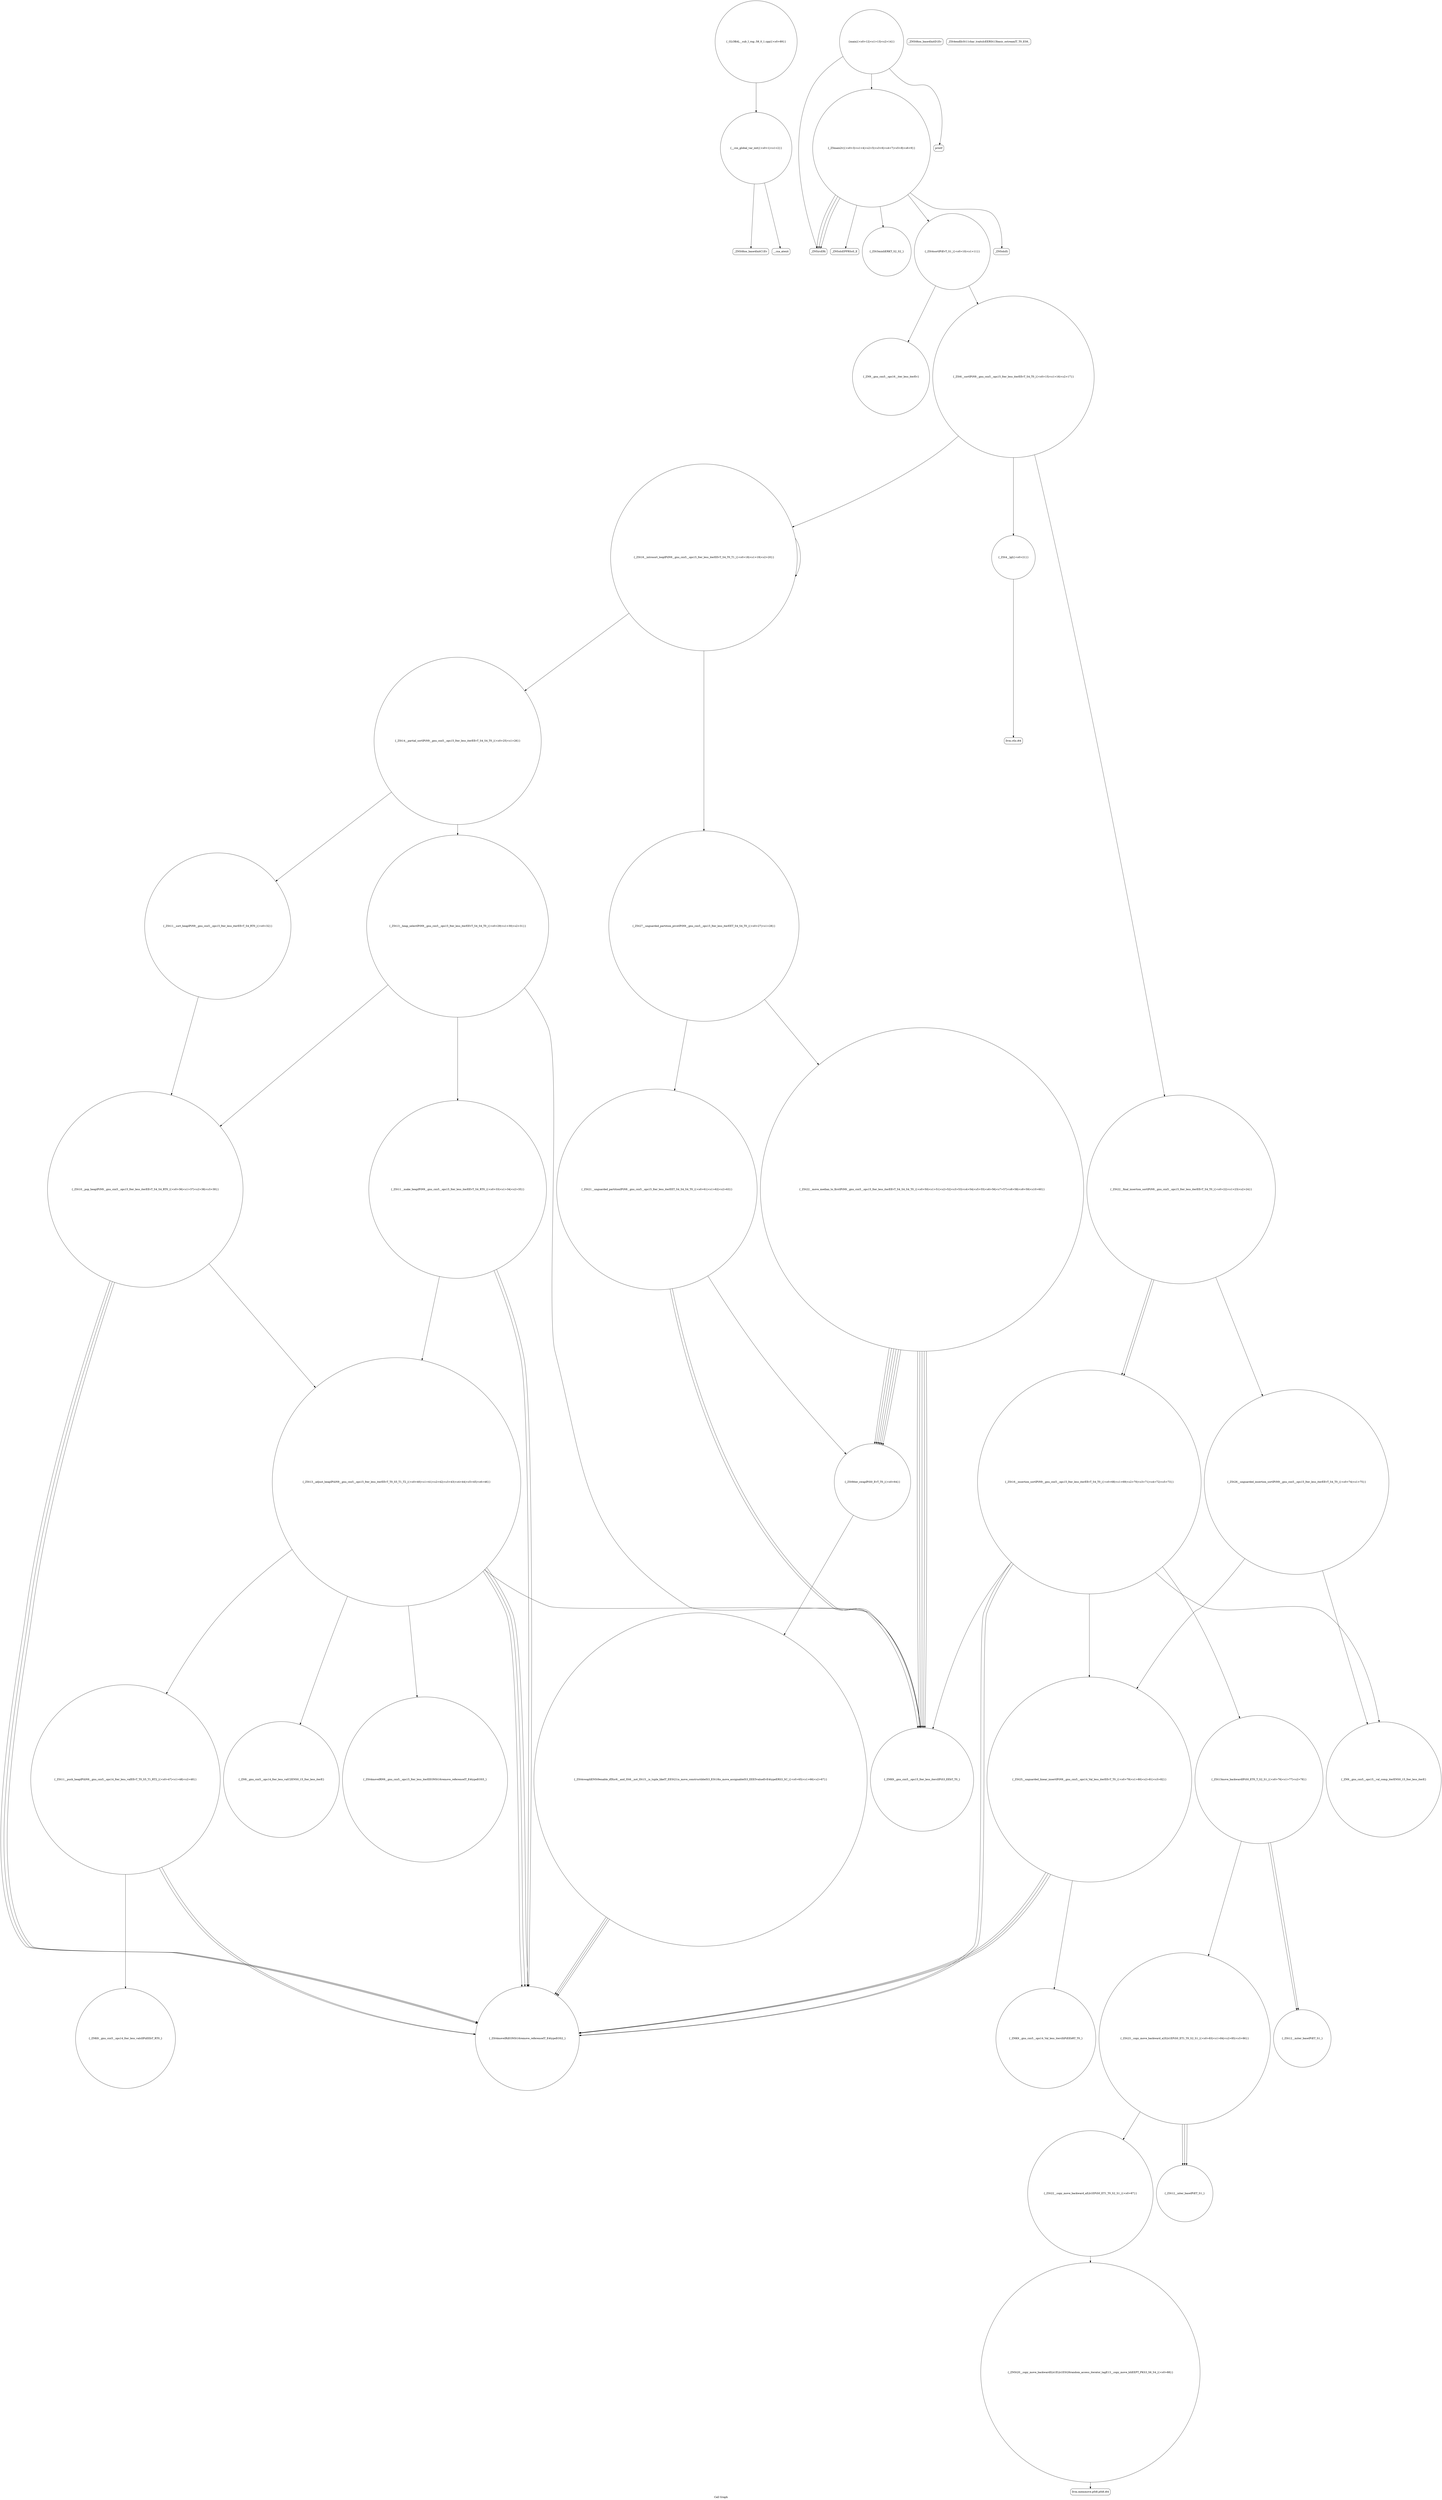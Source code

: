 digraph "Call Graph" {
	label="Call Graph";

	Node0x55e31ddcf2a0 [shape=record,shape=circle,label="{__cxx_global_var_init|{<s0>1|<s1>2}}"];
	Node0x55e31ddcf2a0:s0 -> Node0x55e31ddcf320[color=black];
	Node0x55e31ddcf2a0:s1 -> Node0x55e31ddcf420[color=black];
	Node0x55e31ddd0920 [shape=record,shape=circle,label="{_ZNSt20__copy_move_backwardILb1ELb1ESt26random_access_iterator_tagE13__copy_move_bIiEEPT_PKS3_S6_S4_|{<s0>88}}"];
	Node0x55e31ddd0920:s0 -> Node0x55e31ddd09a0[color=black];
	Node0x55e31ddcf620 [shape=record,shape=circle,label="{_ZSt3minIiERKT_S2_S2_}"];
	Node0x55e31ddcf9a0 [shape=record,shape=circle,label="{_ZN9__gnu_cxx5__ops16__iter_less_iterEv}"];
	Node0x55e31ddcfd20 [shape=record,shape=circle,label="{_ZSt11__sort_heapIPiN9__gnu_cxx5__ops15_Iter_less_iterEEvT_S4_RT0_|{<s0>32}}"];
	Node0x55e31ddcfd20:s0 -> Node0x55e31ddcfea0[color=black];
	Node0x55e31ddd00a0 [shape=record,shape=circle,label="{_ZN9__gnu_cxx5__ops14_Iter_less_valC2ENS0_15_Iter_less_iterE}"];
	Node0x55e31ddd0420 [shape=record,shape=Mrecord,label="{llvm.ctlz.i64}"];
	Node0x55e31ddd07a0 [shape=record,shape=circle,label="{_ZSt12__miter_baseIPiET_S1_}"];
	Node0x55e31ddcf4a0 [shape=record,shape=circle,label="{_Z5main2v|{<s0>3|<s1>4|<s2>5|<s3>6|<s4>7|<s5>8|<s6>9}}"];
	Node0x55e31ddcf4a0:s0 -> Node0x55e31ddcf520[color=black];
	Node0x55e31ddcf4a0:s1 -> Node0x55e31ddcf520[color=black];
	Node0x55e31ddcf4a0:s2 -> Node0x55e31ddcf520[color=black];
	Node0x55e31ddcf4a0:s3 -> Node0x55e31ddcf5a0[color=black];
	Node0x55e31ddcf4a0:s4 -> Node0x55e31ddcf620[color=black];
	Node0x55e31ddcf4a0:s5 -> Node0x55e31ddcf6a0[color=black];
	Node0x55e31ddcf4a0:s6 -> Node0x55e31ddcf720[color=black];
	Node0x55e31ddcf820 [shape=record,shape=circle,label="{main|{<s0>12|<s1>13|<s2>14}}"];
	Node0x55e31ddcf820:s0 -> Node0x55e31ddcf520[color=black];
	Node0x55e31ddcf820:s1 -> Node0x55e31ddcf8a0[color=black];
	Node0x55e31ddcf820:s2 -> Node0x55e31ddcf4a0[color=black];
	Node0x55e31ddcfba0 [shape=record,shape=circle,label="{_ZSt14__partial_sortIPiN9__gnu_cxx5__ops15_Iter_less_iterEEvT_S4_S4_T0_|{<s0>25|<s1>26}}"];
	Node0x55e31ddcfba0:s0 -> Node0x55e31ddcfca0[color=black];
	Node0x55e31ddcfba0:s1 -> Node0x55e31ddcfd20[color=black];
	Node0x55e31ddcff20 [shape=record,shape=circle,label="{_ZSt4moveIRiEONSt16remove_referenceIT_E4typeEOS2_}"];
	Node0x55e31ddd02a0 [shape=record,shape=circle,label="{_ZSt21__unguarded_partitionIPiN9__gnu_cxx5__ops15_Iter_less_iterEET_S4_S4_S4_T0_|{<s0>61|<s1>62|<s2>63}}"];
	Node0x55e31ddd02a0:s0 -> Node0x55e31ddcfe20[color=black];
	Node0x55e31ddd02a0:s1 -> Node0x55e31ddcfe20[color=black];
	Node0x55e31ddd02a0:s2 -> Node0x55e31ddd0320[color=black];
	Node0x55e31ddd0620 [shape=record,shape=circle,label="{_ZSt25__unguarded_linear_insertIPiN9__gnu_cxx5__ops14_Val_less_iterEEvT_T0_|{<s0>79|<s1>80|<s2>81|<s3>82}}"];
	Node0x55e31ddd0620:s0 -> Node0x55e31ddcff20[color=black];
	Node0x55e31ddd0620:s1 -> Node0x55e31ddd0a20[color=black];
	Node0x55e31ddd0620:s2 -> Node0x55e31ddcff20[color=black];
	Node0x55e31ddd0620:s3 -> Node0x55e31ddcff20[color=black];
	Node0x55e31ddcf320 [shape=record,shape=Mrecord,label="{_ZNSt8ios_base4InitC1Ev}"];
	Node0x55e31ddd09a0 [shape=record,shape=Mrecord,label="{llvm.memmove.p0i8.p0i8.i64}"];
	Node0x55e31ddcf6a0 [shape=record,shape=Mrecord,label="{_ZNSolsEi}"];
	Node0x55e31ddcfa20 [shape=record,shape=circle,label="{_ZSt16__introsort_loopIPilN9__gnu_cxx5__ops15_Iter_less_iterEEvT_S4_T0_T1_|{<s0>18|<s1>19|<s2>20}}"];
	Node0x55e31ddcfa20:s0 -> Node0x55e31ddcfba0[color=black];
	Node0x55e31ddcfa20:s1 -> Node0x55e31ddcfc20[color=black];
	Node0x55e31ddcfa20:s2 -> Node0x55e31ddcfa20[color=black];
	Node0x55e31ddcfda0 [shape=record,shape=circle,label="{_ZSt11__make_heapIPiN9__gnu_cxx5__ops15_Iter_less_iterEEvT_S4_RT0_|{<s0>33|<s1>34|<s2>35}}"];
	Node0x55e31ddcfda0:s0 -> Node0x55e31ddcff20[color=black];
	Node0x55e31ddcfda0:s1 -> Node0x55e31ddcff20[color=black];
	Node0x55e31ddcfda0:s2 -> Node0x55e31ddcffa0[color=black];
	Node0x55e31ddd0120 [shape=record,shape=circle,label="{_ZSt11__push_heapIPiliN9__gnu_cxx5__ops14_Iter_less_valEEvT_T0_S5_T1_RT2_|{<s0>47|<s1>48|<s2>49}}"];
	Node0x55e31ddd0120:s0 -> Node0x55e31ddd01a0[color=black];
	Node0x55e31ddd0120:s1 -> Node0x55e31ddcff20[color=black];
	Node0x55e31ddd0120:s2 -> Node0x55e31ddcff20[color=black];
	Node0x55e31ddd04a0 [shape=record,shape=circle,label="{_ZSt16__insertion_sortIPiN9__gnu_cxx5__ops15_Iter_less_iterEEvT_S4_T0_|{<s0>68|<s1>69|<s2>70|<s3>71|<s4>72|<s5>73}}"];
	Node0x55e31ddd04a0:s0 -> Node0x55e31ddcfe20[color=black];
	Node0x55e31ddd04a0:s1 -> Node0x55e31ddcff20[color=black];
	Node0x55e31ddd04a0:s2 -> Node0x55e31ddd05a0[color=black];
	Node0x55e31ddd04a0:s3 -> Node0x55e31ddcff20[color=black];
	Node0x55e31ddd04a0:s4 -> Node0x55e31ddd06a0[color=black];
	Node0x55e31ddd04a0:s5 -> Node0x55e31ddd0620[color=black];
	Node0x55e31ddd0820 [shape=record,shape=circle,label="{_ZSt22__copy_move_backward_aILb1EPiS0_ET1_T0_S2_S1_|{<s0>87}}"];
	Node0x55e31ddd0820:s0 -> Node0x55e31ddd0920[color=black];
	Node0x55e31ddcf520 [shape=record,shape=Mrecord,label="{_ZNSirsERi}"];
	Node0x55e31ddcf8a0 [shape=record,shape=Mrecord,label="{printf}"];
	Node0x55e31ddcfc20 [shape=record,shape=circle,label="{_ZSt27__unguarded_partition_pivotIPiN9__gnu_cxx5__ops15_Iter_less_iterEET_S4_S4_T0_|{<s0>27|<s1>28}}"];
	Node0x55e31ddcfc20:s0 -> Node0x55e31ddd0220[color=black];
	Node0x55e31ddcfc20:s1 -> Node0x55e31ddd02a0[color=black];
	Node0x55e31ddcffa0 [shape=record,shape=circle,label="{_ZSt13__adjust_heapIPiliN9__gnu_cxx5__ops15_Iter_less_iterEEvT_T0_S5_T1_T2_|{<s0>40|<s1>41|<s2>42|<s3>43|<s4>44|<s5>45|<s6>46}}"];
	Node0x55e31ddcffa0:s0 -> Node0x55e31ddcfe20[color=black];
	Node0x55e31ddcffa0:s1 -> Node0x55e31ddcff20[color=black];
	Node0x55e31ddcffa0:s2 -> Node0x55e31ddcff20[color=black];
	Node0x55e31ddcffa0:s3 -> Node0x55e31ddd0020[color=black];
	Node0x55e31ddcffa0:s4 -> Node0x55e31ddd00a0[color=black];
	Node0x55e31ddcffa0:s5 -> Node0x55e31ddcff20[color=black];
	Node0x55e31ddcffa0:s6 -> Node0x55e31ddd0120[color=black];
	Node0x55e31ddd0320 [shape=record,shape=circle,label="{_ZSt9iter_swapIPiS0_EvT_T0_|{<s0>64}}"];
	Node0x55e31ddd0320:s0 -> Node0x55e31ddd03a0[color=black];
	Node0x55e31ddd06a0 [shape=record,shape=circle,label="{_ZN9__gnu_cxx5__ops15__val_comp_iterENS0_15_Iter_less_iterE}"];
	Node0x55e31ddcf3a0 [shape=record,shape=Mrecord,label="{_ZNSt8ios_base4InitD1Ev}"];
	Node0x55e31ddd0a20 [shape=record,shape=circle,label="{_ZNK9__gnu_cxx5__ops14_Val_less_iterclIiPiEEbRT_T0_}"];
	Node0x55e31ddcf720 [shape=record,shape=Mrecord,label="{_ZNSolsEPFRSoS_E}"];
	Node0x55e31ddcfaa0 [shape=record,shape=circle,label="{_ZSt4__lgl|{<s0>21}}"];
	Node0x55e31ddcfaa0:s0 -> Node0x55e31ddd0420[color=black];
	Node0x55e31ddcfe20 [shape=record,shape=circle,label="{_ZNK9__gnu_cxx5__ops15_Iter_less_iterclIPiS3_EEbT_T0_}"];
	Node0x55e31ddd01a0 [shape=record,shape=circle,label="{_ZNK9__gnu_cxx5__ops14_Iter_less_valclIPiiEEbT_RT0_}"];
	Node0x55e31ddd0520 [shape=record,shape=circle,label="{_ZSt26__unguarded_insertion_sortIPiN9__gnu_cxx5__ops15_Iter_less_iterEEvT_S4_T0_|{<s0>74|<s1>75}}"];
	Node0x55e31ddd0520:s0 -> Node0x55e31ddd06a0[color=black];
	Node0x55e31ddd0520:s1 -> Node0x55e31ddd0620[color=black];
	Node0x55e31ddd08a0 [shape=record,shape=circle,label="{_ZSt12__niter_baseIPiET_S1_}"];
	Node0x55e31ddcf5a0 [shape=record,shape=circle,label="{_ZSt4sortIPiEvT_S1_|{<s0>10|<s1>11}}"];
	Node0x55e31ddcf5a0:s0 -> Node0x55e31ddcf9a0[color=black];
	Node0x55e31ddcf5a0:s1 -> Node0x55e31ddcf920[color=black];
	Node0x55e31ddcf920 [shape=record,shape=circle,label="{_ZSt6__sortIPiN9__gnu_cxx5__ops15_Iter_less_iterEEvT_S4_T0_|{<s0>15|<s1>16|<s2>17}}"];
	Node0x55e31ddcf920:s0 -> Node0x55e31ddcfaa0[color=black];
	Node0x55e31ddcf920:s1 -> Node0x55e31ddcfa20[color=black];
	Node0x55e31ddcf920:s2 -> Node0x55e31ddcfb20[color=black];
	Node0x55e31ddcfca0 [shape=record,shape=circle,label="{_ZSt13__heap_selectIPiN9__gnu_cxx5__ops15_Iter_less_iterEEvT_S4_S4_T0_|{<s0>29|<s1>30|<s2>31}}"];
	Node0x55e31ddcfca0:s0 -> Node0x55e31ddcfda0[color=black];
	Node0x55e31ddcfca0:s1 -> Node0x55e31ddcfe20[color=black];
	Node0x55e31ddcfca0:s2 -> Node0x55e31ddcfea0[color=black];
	Node0x55e31ddd0020 [shape=record,shape=circle,label="{_ZSt4moveIRN9__gnu_cxx5__ops15_Iter_less_iterEEONSt16remove_referenceIT_E4typeEOS5_}"];
	Node0x55e31ddd03a0 [shape=record,shape=circle,label="{_ZSt4swapIiENSt9enable_ifIXsr6__and_ISt6__not_ISt15__is_tuple_likeIT_EESt21is_move_constructibleIS3_ESt18is_move_assignableIS3_EEE5valueEvE4typeERS3_SC_|{<s0>65|<s1>66|<s2>67}}"];
	Node0x55e31ddd03a0:s0 -> Node0x55e31ddcff20[color=black];
	Node0x55e31ddd03a0:s1 -> Node0x55e31ddcff20[color=black];
	Node0x55e31ddd03a0:s2 -> Node0x55e31ddcff20[color=black];
	Node0x55e31ddd0720 [shape=record,shape=circle,label="{_ZSt23__copy_move_backward_a2ILb1EPiS0_ET1_T0_S2_S1_|{<s0>83|<s1>84|<s2>85|<s3>86}}"];
	Node0x55e31ddd0720:s0 -> Node0x55e31ddd08a0[color=black];
	Node0x55e31ddd0720:s1 -> Node0x55e31ddd08a0[color=black];
	Node0x55e31ddd0720:s2 -> Node0x55e31ddd08a0[color=black];
	Node0x55e31ddd0720:s3 -> Node0x55e31ddd0820[color=black];
	Node0x55e31ddcf420 [shape=record,shape=Mrecord,label="{__cxa_atexit}"];
	Node0x55e31ddd1ac0 [shape=record,shape=circle,label="{_GLOBAL__sub_I_rng..58_0_1.cpp|{<s0>89}}"];
	Node0x55e31ddd1ac0:s0 -> Node0x55e31ddcf2a0[color=black];
	Node0x55e31ddcf7a0 [shape=record,shape=Mrecord,label="{_ZSt4endlIcSt11char_traitsIcEERSt13basic_ostreamIT_T0_ES6_}"];
	Node0x55e31ddcfb20 [shape=record,shape=circle,label="{_ZSt22__final_insertion_sortIPiN9__gnu_cxx5__ops15_Iter_less_iterEEvT_S4_T0_|{<s0>22|<s1>23|<s2>24}}"];
	Node0x55e31ddcfb20:s0 -> Node0x55e31ddd04a0[color=black];
	Node0x55e31ddcfb20:s1 -> Node0x55e31ddd0520[color=black];
	Node0x55e31ddcfb20:s2 -> Node0x55e31ddd04a0[color=black];
	Node0x55e31ddcfea0 [shape=record,shape=circle,label="{_ZSt10__pop_heapIPiN9__gnu_cxx5__ops15_Iter_less_iterEEvT_S4_S4_RT0_|{<s0>36|<s1>37|<s2>38|<s3>39}}"];
	Node0x55e31ddcfea0:s0 -> Node0x55e31ddcff20[color=black];
	Node0x55e31ddcfea0:s1 -> Node0x55e31ddcff20[color=black];
	Node0x55e31ddcfea0:s2 -> Node0x55e31ddcff20[color=black];
	Node0x55e31ddcfea0:s3 -> Node0x55e31ddcffa0[color=black];
	Node0x55e31ddd0220 [shape=record,shape=circle,label="{_ZSt22__move_median_to_firstIPiN9__gnu_cxx5__ops15_Iter_less_iterEEvT_S4_S4_S4_T0_|{<s0>50|<s1>51|<s2>52|<s3>53|<s4>54|<s5>55|<s6>56|<s7>57|<s8>58|<s9>59|<s10>60}}"];
	Node0x55e31ddd0220:s0 -> Node0x55e31ddcfe20[color=black];
	Node0x55e31ddd0220:s1 -> Node0x55e31ddcfe20[color=black];
	Node0x55e31ddd0220:s2 -> Node0x55e31ddd0320[color=black];
	Node0x55e31ddd0220:s3 -> Node0x55e31ddcfe20[color=black];
	Node0x55e31ddd0220:s4 -> Node0x55e31ddd0320[color=black];
	Node0x55e31ddd0220:s5 -> Node0x55e31ddd0320[color=black];
	Node0x55e31ddd0220:s6 -> Node0x55e31ddcfe20[color=black];
	Node0x55e31ddd0220:s7 -> Node0x55e31ddd0320[color=black];
	Node0x55e31ddd0220:s8 -> Node0x55e31ddcfe20[color=black];
	Node0x55e31ddd0220:s9 -> Node0x55e31ddd0320[color=black];
	Node0x55e31ddd0220:s10 -> Node0x55e31ddd0320[color=black];
	Node0x55e31ddd05a0 [shape=record,shape=circle,label="{_ZSt13move_backwardIPiS0_ET0_T_S2_S1_|{<s0>76|<s1>77|<s2>78}}"];
	Node0x55e31ddd05a0:s0 -> Node0x55e31ddd07a0[color=black];
	Node0x55e31ddd05a0:s1 -> Node0x55e31ddd07a0[color=black];
	Node0x55e31ddd05a0:s2 -> Node0x55e31ddd0720[color=black];
}
